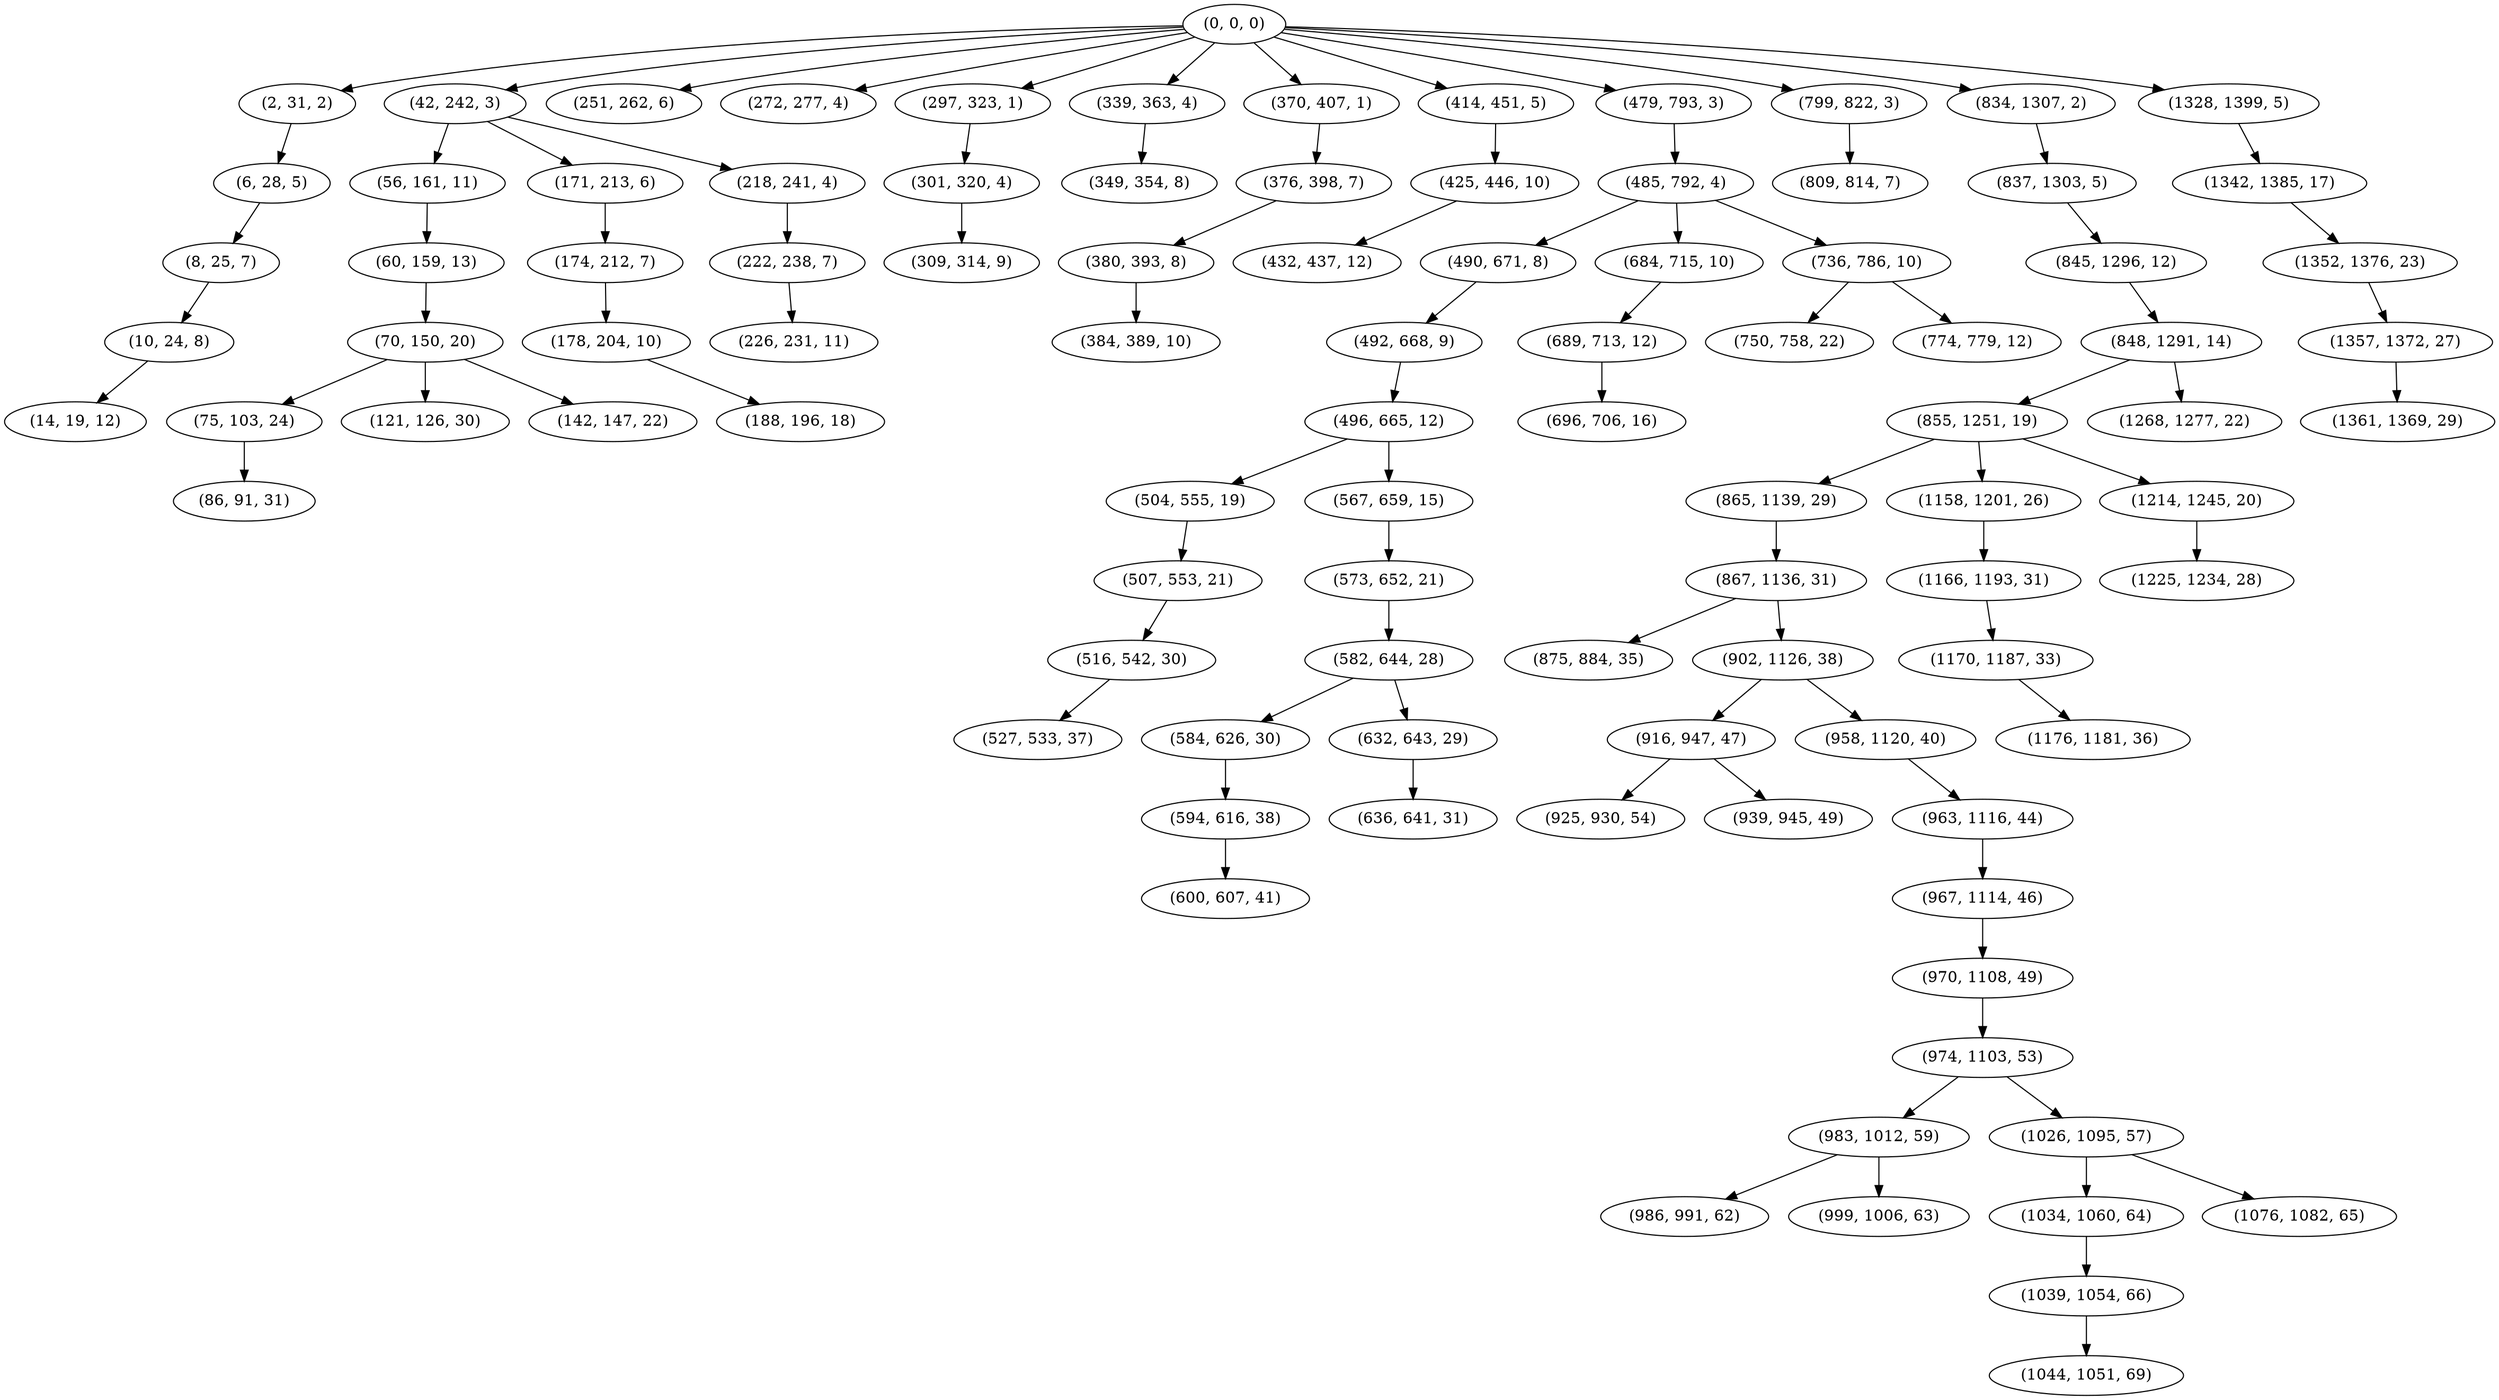 digraph tree {
    "(0, 0, 0)";
    "(2, 31, 2)";
    "(6, 28, 5)";
    "(8, 25, 7)";
    "(10, 24, 8)";
    "(14, 19, 12)";
    "(42, 242, 3)";
    "(56, 161, 11)";
    "(60, 159, 13)";
    "(70, 150, 20)";
    "(75, 103, 24)";
    "(86, 91, 31)";
    "(121, 126, 30)";
    "(142, 147, 22)";
    "(171, 213, 6)";
    "(174, 212, 7)";
    "(178, 204, 10)";
    "(188, 196, 18)";
    "(218, 241, 4)";
    "(222, 238, 7)";
    "(226, 231, 11)";
    "(251, 262, 6)";
    "(272, 277, 4)";
    "(297, 323, 1)";
    "(301, 320, 4)";
    "(309, 314, 9)";
    "(339, 363, 4)";
    "(349, 354, 8)";
    "(370, 407, 1)";
    "(376, 398, 7)";
    "(380, 393, 8)";
    "(384, 389, 10)";
    "(414, 451, 5)";
    "(425, 446, 10)";
    "(432, 437, 12)";
    "(479, 793, 3)";
    "(485, 792, 4)";
    "(490, 671, 8)";
    "(492, 668, 9)";
    "(496, 665, 12)";
    "(504, 555, 19)";
    "(507, 553, 21)";
    "(516, 542, 30)";
    "(527, 533, 37)";
    "(567, 659, 15)";
    "(573, 652, 21)";
    "(582, 644, 28)";
    "(584, 626, 30)";
    "(594, 616, 38)";
    "(600, 607, 41)";
    "(632, 643, 29)";
    "(636, 641, 31)";
    "(684, 715, 10)";
    "(689, 713, 12)";
    "(696, 706, 16)";
    "(736, 786, 10)";
    "(750, 758, 22)";
    "(774, 779, 12)";
    "(799, 822, 3)";
    "(809, 814, 7)";
    "(834, 1307, 2)";
    "(837, 1303, 5)";
    "(845, 1296, 12)";
    "(848, 1291, 14)";
    "(855, 1251, 19)";
    "(865, 1139, 29)";
    "(867, 1136, 31)";
    "(875, 884, 35)";
    "(902, 1126, 38)";
    "(916, 947, 47)";
    "(925, 930, 54)";
    "(939, 945, 49)";
    "(958, 1120, 40)";
    "(963, 1116, 44)";
    "(967, 1114, 46)";
    "(970, 1108, 49)";
    "(974, 1103, 53)";
    "(983, 1012, 59)";
    "(986, 991, 62)";
    "(999, 1006, 63)";
    "(1026, 1095, 57)";
    "(1034, 1060, 64)";
    "(1039, 1054, 66)";
    "(1044, 1051, 69)";
    "(1076, 1082, 65)";
    "(1158, 1201, 26)";
    "(1166, 1193, 31)";
    "(1170, 1187, 33)";
    "(1176, 1181, 36)";
    "(1214, 1245, 20)";
    "(1225, 1234, 28)";
    "(1268, 1277, 22)";
    "(1328, 1399, 5)";
    "(1342, 1385, 17)";
    "(1352, 1376, 23)";
    "(1357, 1372, 27)";
    "(1361, 1369, 29)";
    "(0, 0, 0)" -> "(2, 31, 2)";
    "(0, 0, 0)" -> "(42, 242, 3)";
    "(0, 0, 0)" -> "(251, 262, 6)";
    "(0, 0, 0)" -> "(272, 277, 4)";
    "(0, 0, 0)" -> "(297, 323, 1)";
    "(0, 0, 0)" -> "(339, 363, 4)";
    "(0, 0, 0)" -> "(370, 407, 1)";
    "(0, 0, 0)" -> "(414, 451, 5)";
    "(0, 0, 0)" -> "(479, 793, 3)";
    "(0, 0, 0)" -> "(799, 822, 3)";
    "(0, 0, 0)" -> "(834, 1307, 2)";
    "(0, 0, 0)" -> "(1328, 1399, 5)";
    "(2, 31, 2)" -> "(6, 28, 5)";
    "(6, 28, 5)" -> "(8, 25, 7)";
    "(8, 25, 7)" -> "(10, 24, 8)";
    "(10, 24, 8)" -> "(14, 19, 12)";
    "(42, 242, 3)" -> "(56, 161, 11)";
    "(42, 242, 3)" -> "(171, 213, 6)";
    "(42, 242, 3)" -> "(218, 241, 4)";
    "(56, 161, 11)" -> "(60, 159, 13)";
    "(60, 159, 13)" -> "(70, 150, 20)";
    "(70, 150, 20)" -> "(75, 103, 24)";
    "(70, 150, 20)" -> "(121, 126, 30)";
    "(70, 150, 20)" -> "(142, 147, 22)";
    "(75, 103, 24)" -> "(86, 91, 31)";
    "(171, 213, 6)" -> "(174, 212, 7)";
    "(174, 212, 7)" -> "(178, 204, 10)";
    "(178, 204, 10)" -> "(188, 196, 18)";
    "(218, 241, 4)" -> "(222, 238, 7)";
    "(222, 238, 7)" -> "(226, 231, 11)";
    "(297, 323, 1)" -> "(301, 320, 4)";
    "(301, 320, 4)" -> "(309, 314, 9)";
    "(339, 363, 4)" -> "(349, 354, 8)";
    "(370, 407, 1)" -> "(376, 398, 7)";
    "(376, 398, 7)" -> "(380, 393, 8)";
    "(380, 393, 8)" -> "(384, 389, 10)";
    "(414, 451, 5)" -> "(425, 446, 10)";
    "(425, 446, 10)" -> "(432, 437, 12)";
    "(479, 793, 3)" -> "(485, 792, 4)";
    "(485, 792, 4)" -> "(490, 671, 8)";
    "(485, 792, 4)" -> "(684, 715, 10)";
    "(485, 792, 4)" -> "(736, 786, 10)";
    "(490, 671, 8)" -> "(492, 668, 9)";
    "(492, 668, 9)" -> "(496, 665, 12)";
    "(496, 665, 12)" -> "(504, 555, 19)";
    "(496, 665, 12)" -> "(567, 659, 15)";
    "(504, 555, 19)" -> "(507, 553, 21)";
    "(507, 553, 21)" -> "(516, 542, 30)";
    "(516, 542, 30)" -> "(527, 533, 37)";
    "(567, 659, 15)" -> "(573, 652, 21)";
    "(573, 652, 21)" -> "(582, 644, 28)";
    "(582, 644, 28)" -> "(584, 626, 30)";
    "(582, 644, 28)" -> "(632, 643, 29)";
    "(584, 626, 30)" -> "(594, 616, 38)";
    "(594, 616, 38)" -> "(600, 607, 41)";
    "(632, 643, 29)" -> "(636, 641, 31)";
    "(684, 715, 10)" -> "(689, 713, 12)";
    "(689, 713, 12)" -> "(696, 706, 16)";
    "(736, 786, 10)" -> "(750, 758, 22)";
    "(736, 786, 10)" -> "(774, 779, 12)";
    "(799, 822, 3)" -> "(809, 814, 7)";
    "(834, 1307, 2)" -> "(837, 1303, 5)";
    "(837, 1303, 5)" -> "(845, 1296, 12)";
    "(845, 1296, 12)" -> "(848, 1291, 14)";
    "(848, 1291, 14)" -> "(855, 1251, 19)";
    "(848, 1291, 14)" -> "(1268, 1277, 22)";
    "(855, 1251, 19)" -> "(865, 1139, 29)";
    "(855, 1251, 19)" -> "(1158, 1201, 26)";
    "(855, 1251, 19)" -> "(1214, 1245, 20)";
    "(865, 1139, 29)" -> "(867, 1136, 31)";
    "(867, 1136, 31)" -> "(875, 884, 35)";
    "(867, 1136, 31)" -> "(902, 1126, 38)";
    "(902, 1126, 38)" -> "(916, 947, 47)";
    "(902, 1126, 38)" -> "(958, 1120, 40)";
    "(916, 947, 47)" -> "(925, 930, 54)";
    "(916, 947, 47)" -> "(939, 945, 49)";
    "(958, 1120, 40)" -> "(963, 1116, 44)";
    "(963, 1116, 44)" -> "(967, 1114, 46)";
    "(967, 1114, 46)" -> "(970, 1108, 49)";
    "(970, 1108, 49)" -> "(974, 1103, 53)";
    "(974, 1103, 53)" -> "(983, 1012, 59)";
    "(974, 1103, 53)" -> "(1026, 1095, 57)";
    "(983, 1012, 59)" -> "(986, 991, 62)";
    "(983, 1012, 59)" -> "(999, 1006, 63)";
    "(1026, 1095, 57)" -> "(1034, 1060, 64)";
    "(1026, 1095, 57)" -> "(1076, 1082, 65)";
    "(1034, 1060, 64)" -> "(1039, 1054, 66)";
    "(1039, 1054, 66)" -> "(1044, 1051, 69)";
    "(1158, 1201, 26)" -> "(1166, 1193, 31)";
    "(1166, 1193, 31)" -> "(1170, 1187, 33)";
    "(1170, 1187, 33)" -> "(1176, 1181, 36)";
    "(1214, 1245, 20)" -> "(1225, 1234, 28)";
    "(1328, 1399, 5)" -> "(1342, 1385, 17)";
    "(1342, 1385, 17)" -> "(1352, 1376, 23)";
    "(1352, 1376, 23)" -> "(1357, 1372, 27)";
    "(1357, 1372, 27)" -> "(1361, 1369, 29)";
}

